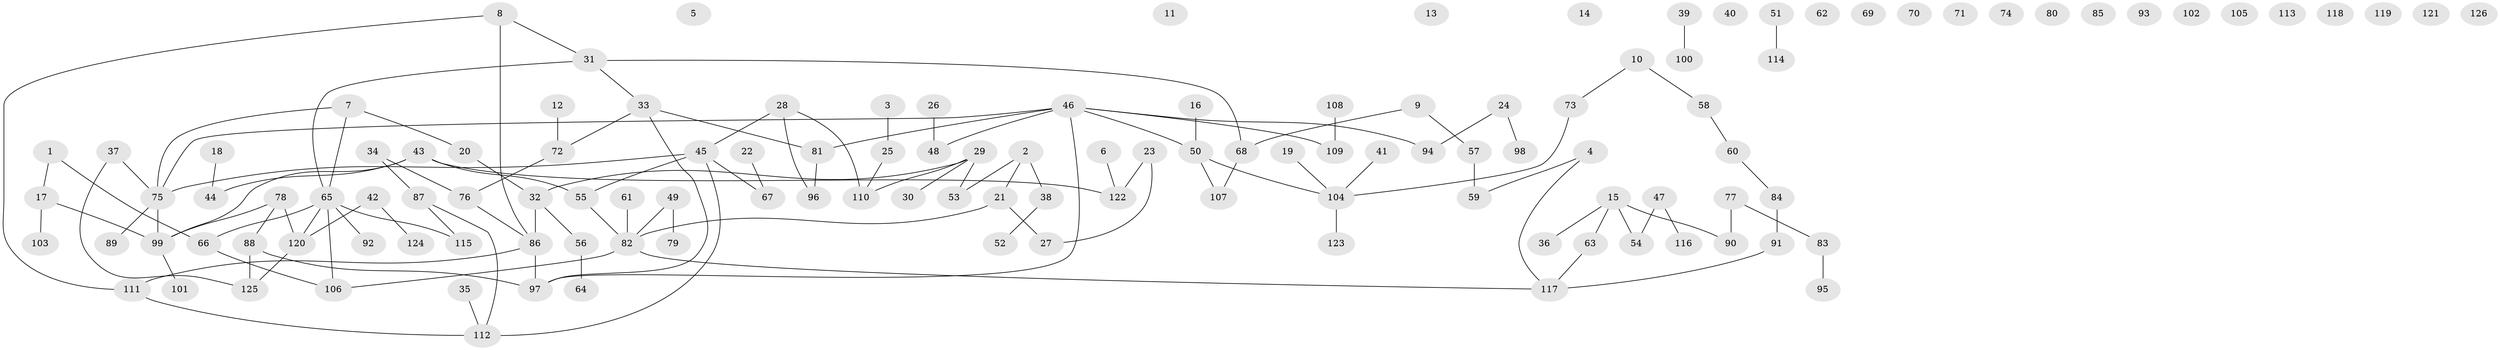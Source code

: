 // coarse degree distribution, {3: 0.08196721311475409, 4: 0.04918032786885246, 2: 0.11475409836065574, 0: 0.36065573770491804, 10: 0.01639344262295082, 8: 0.01639344262295082, 1: 0.29508196721311475, 6: 0.01639344262295082, 5: 0.01639344262295082, 9: 0.01639344262295082, 13: 0.01639344262295082}
// Generated by graph-tools (version 1.1) at 2025/16/03/04/25 18:16:45]
// undirected, 126 vertices, 127 edges
graph export_dot {
graph [start="1"]
  node [color=gray90,style=filled];
  1;
  2;
  3;
  4;
  5;
  6;
  7;
  8;
  9;
  10;
  11;
  12;
  13;
  14;
  15;
  16;
  17;
  18;
  19;
  20;
  21;
  22;
  23;
  24;
  25;
  26;
  27;
  28;
  29;
  30;
  31;
  32;
  33;
  34;
  35;
  36;
  37;
  38;
  39;
  40;
  41;
  42;
  43;
  44;
  45;
  46;
  47;
  48;
  49;
  50;
  51;
  52;
  53;
  54;
  55;
  56;
  57;
  58;
  59;
  60;
  61;
  62;
  63;
  64;
  65;
  66;
  67;
  68;
  69;
  70;
  71;
  72;
  73;
  74;
  75;
  76;
  77;
  78;
  79;
  80;
  81;
  82;
  83;
  84;
  85;
  86;
  87;
  88;
  89;
  90;
  91;
  92;
  93;
  94;
  95;
  96;
  97;
  98;
  99;
  100;
  101;
  102;
  103;
  104;
  105;
  106;
  107;
  108;
  109;
  110;
  111;
  112;
  113;
  114;
  115;
  116;
  117;
  118;
  119;
  120;
  121;
  122;
  123;
  124;
  125;
  126;
  1 -- 17;
  1 -- 66;
  2 -- 21;
  2 -- 38;
  2 -- 53;
  3 -- 25;
  4 -- 59;
  4 -- 117;
  6 -- 122;
  7 -- 20;
  7 -- 65;
  7 -- 75;
  8 -- 31;
  8 -- 86;
  8 -- 111;
  9 -- 57;
  9 -- 68;
  10 -- 58;
  10 -- 73;
  12 -- 72;
  15 -- 36;
  15 -- 54;
  15 -- 63;
  15 -- 90;
  16 -- 50;
  17 -- 99;
  17 -- 103;
  18 -- 44;
  19 -- 104;
  20 -- 32;
  21 -- 27;
  21 -- 82;
  22 -- 67;
  23 -- 27;
  23 -- 122;
  24 -- 94;
  24 -- 98;
  25 -- 110;
  26 -- 48;
  28 -- 45;
  28 -- 96;
  28 -- 110;
  29 -- 30;
  29 -- 32;
  29 -- 53;
  29 -- 110;
  31 -- 33;
  31 -- 65;
  31 -- 68;
  32 -- 56;
  32 -- 86;
  33 -- 72;
  33 -- 81;
  33 -- 97;
  34 -- 76;
  34 -- 87;
  35 -- 112;
  37 -- 75;
  37 -- 125;
  38 -- 52;
  39 -- 100;
  41 -- 104;
  42 -- 120;
  42 -- 124;
  43 -- 44;
  43 -- 55;
  43 -- 99;
  43 -- 122;
  45 -- 55;
  45 -- 67;
  45 -- 75;
  45 -- 112;
  46 -- 48;
  46 -- 50;
  46 -- 75;
  46 -- 81;
  46 -- 94;
  46 -- 97;
  46 -- 109;
  47 -- 54;
  47 -- 116;
  49 -- 79;
  49 -- 82;
  50 -- 104;
  50 -- 107;
  51 -- 114;
  55 -- 82;
  56 -- 64;
  57 -- 59;
  58 -- 60;
  60 -- 84;
  61 -- 82;
  63 -- 117;
  65 -- 66;
  65 -- 92;
  65 -- 106;
  65 -- 115;
  65 -- 120;
  66 -- 106;
  68 -- 107;
  72 -- 76;
  73 -- 104;
  75 -- 89;
  75 -- 99;
  76 -- 86;
  77 -- 83;
  77 -- 90;
  78 -- 88;
  78 -- 99;
  78 -- 120;
  81 -- 96;
  82 -- 106;
  82 -- 117;
  83 -- 95;
  84 -- 91;
  86 -- 97;
  86 -- 111;
  87 -- 112;
  87 -- 115;
  88 -- 97;
  88 -- 125;
  91 -- 117;
  99 -- 101;
  104 -- 123;
  108 -- 109;
  111 -- 112;
  120 -- 125;
}
